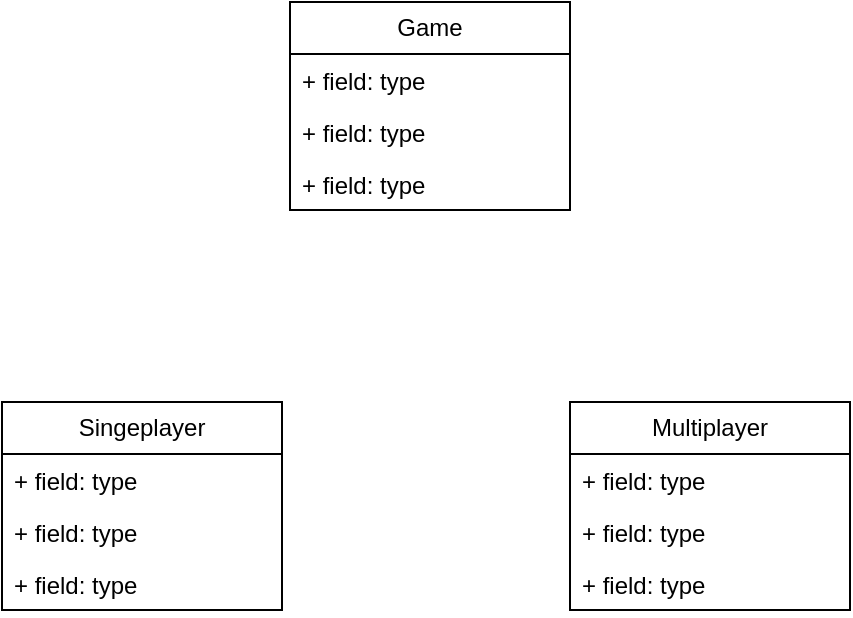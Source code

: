 <mxfile version="26.0.4">
  <diagram id="C5RBs43oDa-KdzZeNtuy" name="Page-1">
    <mxGraphModel dx="1430" dy="825" grid="1" gridSize="10" guides="1" tooltips="1" connect="1" arrows="1" fold="1" page="1" pageScale="1" pageWidth="827" pageHeight="1169" math="0" shadow="0">
      <root>
        <mxCell id="WIyWlLk6GJQsqaUBKTNV-0" />
        <mxCell id="WIyWlLk6GJQsqaUBKTNV-1" parent="WIyWlLk6GJQsqaUBKTNV-0" />
        <mxCell id="JXTGxW8UhoAVrwSSSQKP-0" value="Game" style="swimlane;fontStyle=0;childLayout=stackLayout;horizontal=1;startSize=26;fillColor=none;horizontalStack=0;resizeParent=1;resizeParentMax=0;resizeLast=0;collapsible=1;marginBottom=0;whiteSpace=wrap;html=1;" vertex="1" parent="WIyWlLk6GJQsqaUBKTNV-1">
          <mxGeometry x="274" y="180" width="140" height="104" as="geometry" />
        </mxCell>
        <mxCell id="JXTGxW8UhoAVrwSSSQKP-1" value="+ field: type" style="text;strokeColor=none;fillColor=none;align=left;verticalAlign=top;spacingLeft=4;spacingRight=4;overflow=hidden;rotatable=0;points=[[0,0.5],[1,0.5]];portConstraint=eastwest;whiteSpace=wrap;html=1;" vertex="1" parent="JXTGxW8UhoAVrwSSSQKP-0">
          <mxGeometry y="26" width="140" height="26" as="geometry" />
        </mxCell>
        <mxCell id="JXTGxW8UhoAVrwSSSQKP-2" value="+ field: type" style="text;strokeColor=none;fillColor=none;align=left;verticalAlign=top;spacingLeft=4;spacingRight=4;overflow=hidden;rotatable=0;points=[[0,0.5],[1,0.5]];portConstraint=eastwest;whiteSpace=wrap;html=1;" vertex="1" parent="JXTGxW8UhoAVrwSSSQKP-0">
          <mxGeometry y="52" width="140" height="26" as="geometry" />
        </mxCell>
        <mxCell id="JXTGxW8UhoAVrwSSSQKP-3" value="+ field: type" style="text;strokeColor=none;fillColor=none;align=left;verticalAlign=top;spacingLeft=4;spacingRight=4;overflow=hidden;rotatable=0;points=[[0,0.5],[1,0.5]];portConstraint=eastwest;whiteSpace=wrap;html=1;" vertex="1" parent="JXTGxW8UhoAVrwSSSQKP-0">
          <mxGeometry y="78" width="140" height="26" as="geometry" />
        </mxCell>
        <mxCell id="JXTGxW8UhoAVrwSSSQKP-4" value="Singeplayer" style="swimlane;fontStyle=0;childLayout=stackLayout;horizontal=1;startSize=26;fillColor=none;horizontalStack=0;resizeParent=1;resizeParentMax=0;resizeLast=0;collapsible=1;marginBottom=0;whiteSpace=wrap;html=1;" vertex="1" parent="WIyWlLk6GJQsqaUBKTNV-1">
          <mxGeometry x="130" y="380" width="140" height="104" as="geometry" />
        </mxCell>
        <mxCell id="JXTGxW8UhoAVrwSSSQKP-5" value="+ field: type" style="text;strokeColor=none;fillColor=none;align=left;verticalAlign=top;spacingLeft=4;spacingRight=4;overflow=hidden;rotatable=0;points=[[0,0.5],[1,0.5]];portConstraint=eastwest;whiteSpace=wrap;html=1;" vertex="1" parent="JXTGxW8UhoAVrwSSSQKP-4">
          <mxGeometry y="26" width="140" height="26" as="geometry" />
        </mxCell>
        <mxCell id="JXTGxW8UhoAVrwSSSQKP-6" value="+ field: type" style="text;strokeColor=none;fillColor=none;align=left;verticalAlign=top;spacingLeft=4;spacingRight=4;overflow=hidden;rotatable=0;points=[[0,0.5],[1,0.5]];portConstraint=eastwest;whiteSpace=wrap;html=1;" vertex="1" parent="JXTGxW8UhoAVrwSSSQKP-4">
          <mxGeometry y="52" width="140" height="26" as="geometry" />
        </mxCell>
        <mxCell id="JXTGxW8UhoAVrwSSSQKP-7" value="+ field: type" style="text;strokeColor=none;fillColor=none;align=left;verticalAlign=top;spacingLeft=4;spacingRight=4;overflow=hidden;rotatable=0;points=[[0,0.5],[1,0.5]];portConstraint=eastwest;whiteSpace=wrap;html=1;" vertex="1" parent="JXTGxW8UhoAVrwSSSQKP-4">
          <mxGeometry y="78" width="140" height="26" as="geometry" />
        </mxCell>
        <mxCell id="JXTGxW8UhoAVrwSSSQKP-8" value="Multiplayer" style="swimlane;fontStyle=0;childLayout=stackLayout;horizontal=1;startSize=26;fillColor=none;horizontalStack=0;resizeParent=1;resizeParentMax=0;resizeLast=0;collapsible=1;marginBottom=0;whiteSpace=wrap;html=1;" vertex="1" parent="WIyWlLk6GJQsqaUBKTNV-1">
          <mxGeometry x="414" y="380" width="140" height="104" as="geometry" />
        </mxCell>
        <mxCell id="JXTGxW8UhoAVrwSSSQKP-9" value="+ field: type" style="text;strokeColor=none;fillColor=none;align=left;verticalAlign=top;spacingLeft=4;spacingRight=4;overflow=hidden;rotatable=0;points=[[0,0.5],[1,0.5]];portConstraint=eastwest;whiteSpace=wrap;html=1;" vertex="1" parent="JXTGxW8UhoAVrwSSSQKP-8">
          <mxGeometry y="26" width="140" height="26" as="geometry" />
        </mxCell>
        <mxCell id="JXTGxW8UhoAVrwSSSQKP-10" value="+ field: type" style="text;strokeColor=none;fillColor=none;align=left;verticalAlign=top;spacingLeft=4;spacingRight=4;overflow=hidden;rotatable=0;points=[[0,0.5],[1,0.5]];portConstraint=eastwest;whiteSpace=wrap;html=1;" vertex="1" parent="JXTGxW8UhoAVrwSSSQKP-8">
          <mxGeometry y="52" width="140" height="26" as="geometry" />
        </mxCell>
        <mxCell id="JXTGxW8UhoAVrwSSSQKP-11" value="+ field: type" style="text;strokeColor=none;fillColor=none;align=left;verticalAlign=top;spacingLeft=4;spacingRight=4;overflow=hidden;rotatable=0;points=[[0,0.5],[1,0.5]];portConstraint=eastwest;whiteSpace=wrap;html=1;" vertex="1" parent="JXTGxW8UhoAVrwSSSQKP-8">
          <mxGeometry y="78" width="140" height="26" as="geometry" />
        </mxCell>
      </root>
    </mxGraphModel>
  </diagram>
</mxfile>
